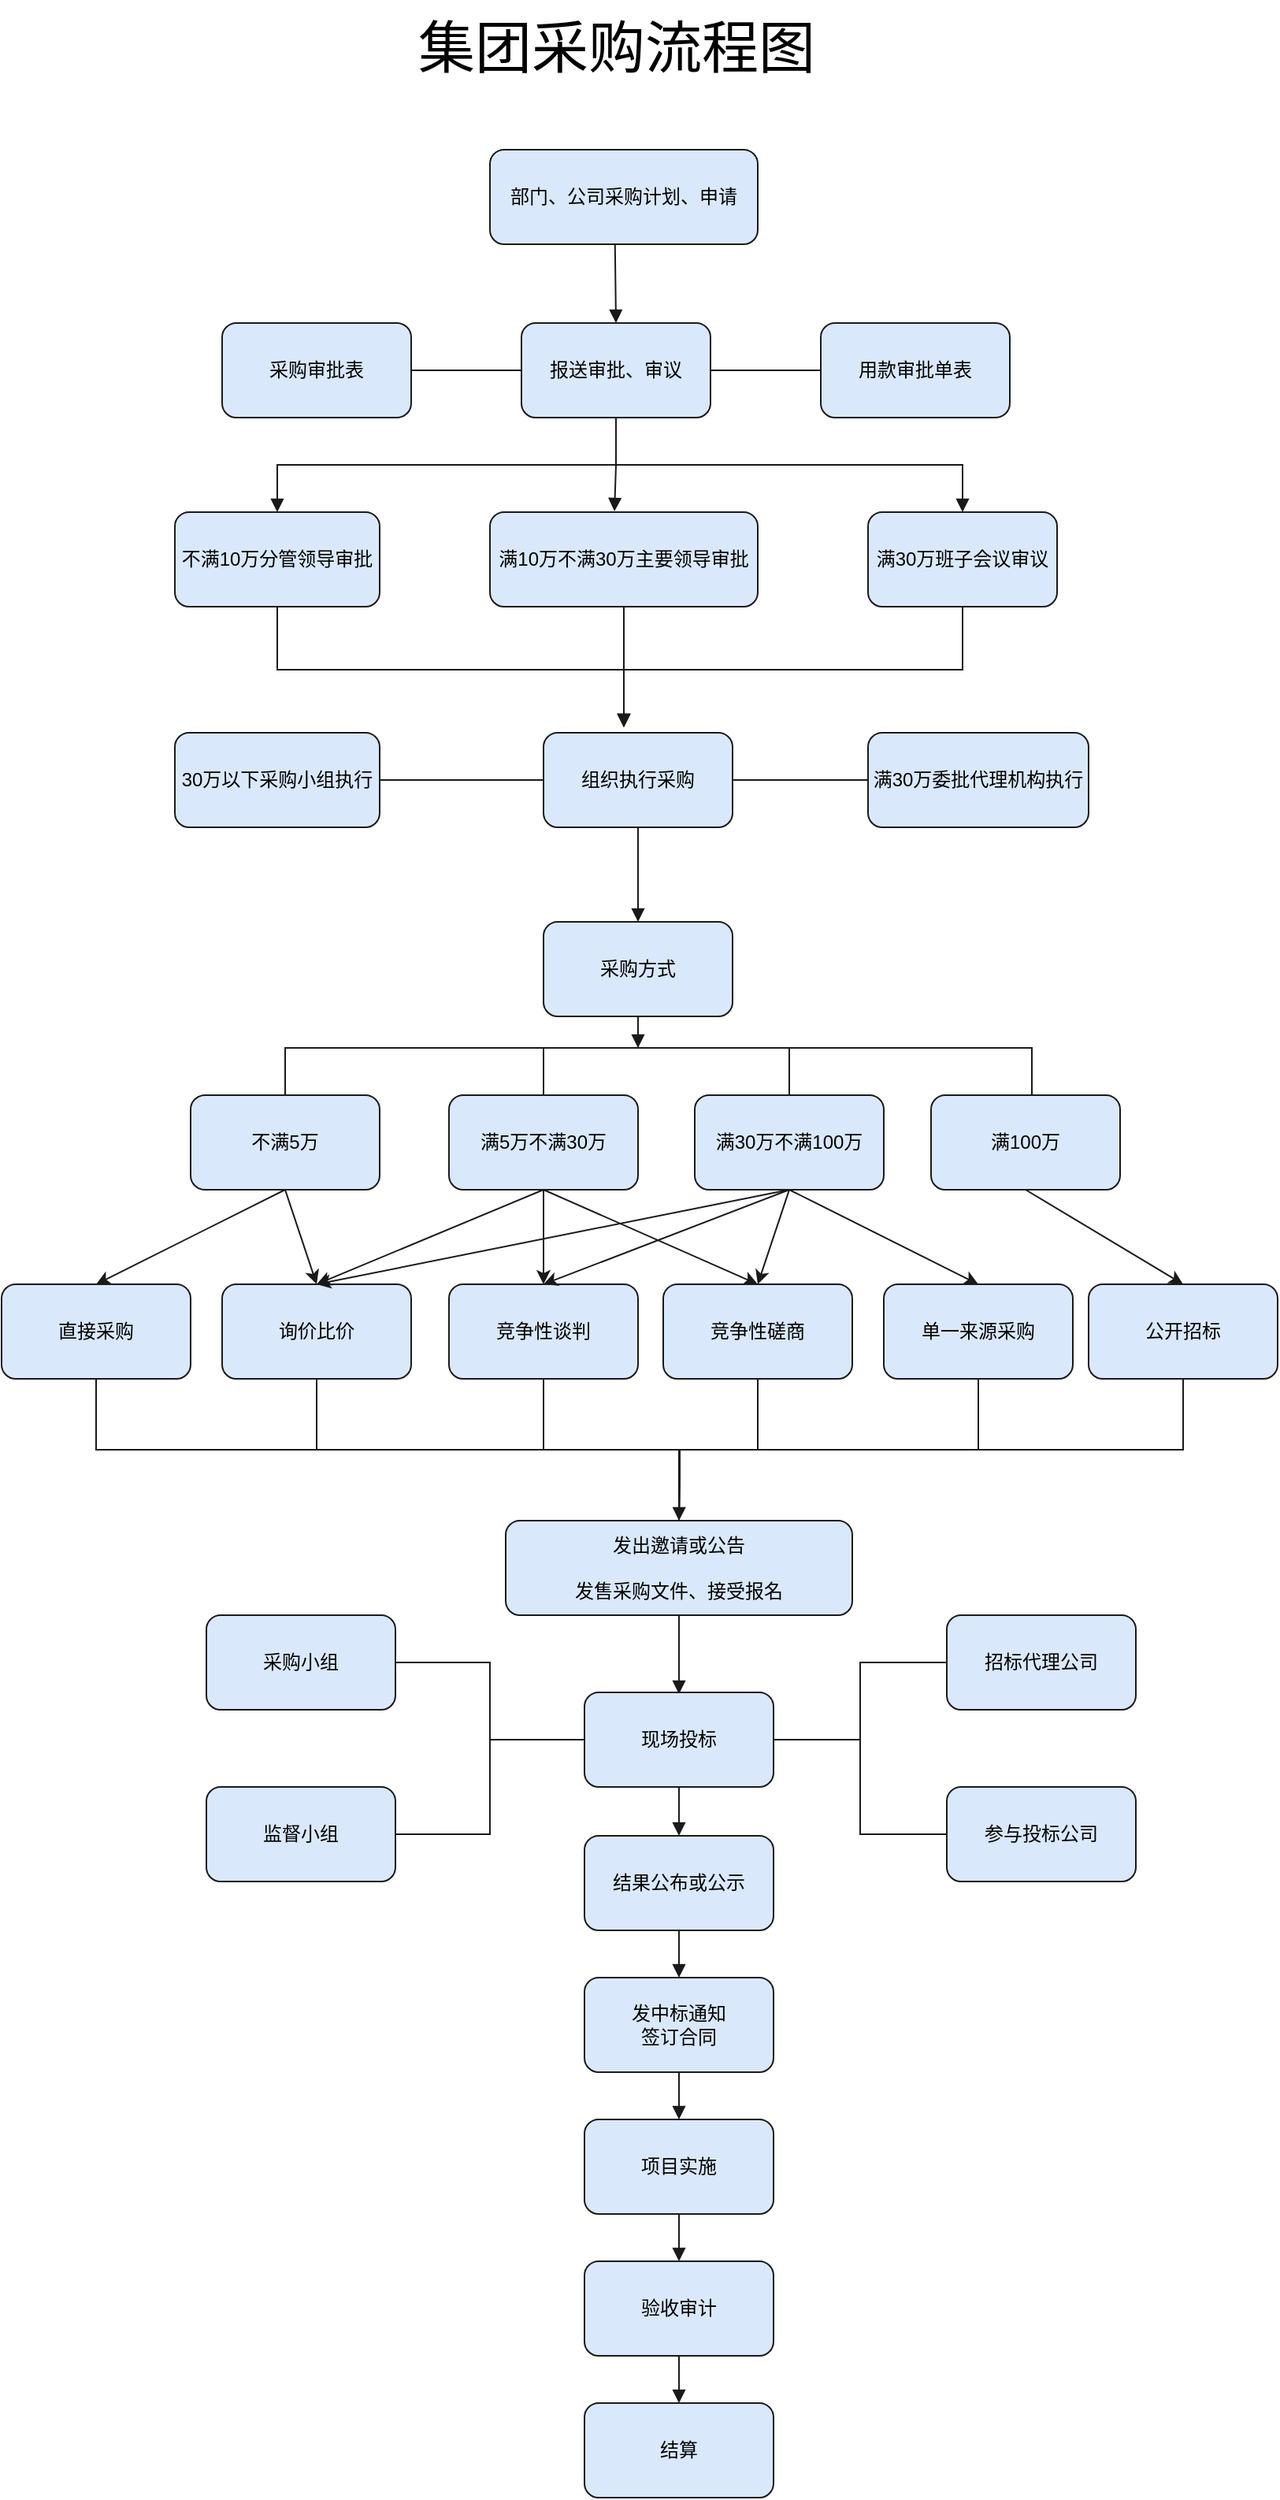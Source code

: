 <mxfile version="20.5.3" type="github">
  <diagram id="T3blW-LhDLURtOs-l3T_" name="第 1 页">
    <mxGraphModel dx="1426" dy="826" grid="1" gridSize="10" guides="1" tooltips="1" connect="1" arrows="1" fold="1" page="1" pageScale="1" pageWidth="827" pageHeight="1169" math="0" shadow="0">
      <root>
        <mxCell id="0" />
        <mxCell id="1" parent="0" />
        <mxCell id="5AFHOJudG9bfwEePMLhu-1" value="部门、公司采购计划、申请" style="rounded=1;whiteSpace=wrap;html=1;fillColor=#dae8fc;strokeColor=#1A1A1A;" vertex="1" parent="1">
          <mxGeometry x="320" y="130" width="170" height="60" as="geometry" />
        </mxCell>
        <mxCell id="5AFHOJudG9bfwEePMLhu-2" value="" style="endArrow=block;html=1;rounded=0;exitX=0.467;exitY=1;exitDx=0;exitDy=0;exitPerimeter=0;entryX=0.5;entryY=0;entryDx=0;entryDy=0;endFill=1;fillColor=#dae8fc;strokeColor=#1A1A1A;" edge="1" parent="1" source="5AFHOJudG9bfwEePMLhu-1" target="5AFHOJudG9bfwEePMLhu-4">
          <mxGeometry width="50" height="50" relative="1" as="geometry">
            <mxPoint x="400" y="200" as="sourcePoint" />
            <mxPoint x="400.033" y="210" as="targetPoint" />
          </mxGeometry>
        </mxCell>
        <mxCell id="5AFHOJudG9bfwEePMLhu-10" style="edgeStyle=orthogonalEdgeStyle;rounded=0;orthogonalLoop=1;jettySize=auto;html=1;exitX=1;exitY=0.5;exitDx=0;exitDy=0;entryX=0;entryY=0.5;entryDx=0;entryDy=0;endArrow=none;endFill=0;fillColor=#dae8fc;strokeColor=#1A1A1A;" edge="1" parent="1" source="5AFHOJudG9bfwEePMLhu-4" target="5AFHOJudG9bfwEePMLhu-6">
          <mxGeometry relative="1" as="geometry" />
        </mxCell>
        <mxCell id="5AFHOJudG9bfwEePMLhu-15" style="edgeStyle=orthogonalEdgeStyle;rounded=0;orthogonalLoop=1;jettySize=auto;html=1;exitX=0.5;exitY=1;exitDx=0;exitDy=0;entryX=0.5;entryY=0;entryDx=0;entryDy=0;endArrow=block;endFill=1;fillColor=#dae8fc;strokeColor=#1A1A1A;" edge="1" parent="1" source="5AFHOJudG9bfwEePMLhu-4" target="5AFHOJudG9bfwEePMLhu-12">
          <mxGeometry relative="1" as="geometry" />
        </mxCell>
        <mxCell id="5AFHOJudG9bfwEePMLhu-16" style="edgeStyle=orthogonalEdgeStyle;rounded=0;orthogonalLoop=1;jettySize=auto;html=1;exitX=0.5;exitY=1;exitDx=0;exitDy=0;entryX=0.465;entryY=-0.008;entryDx=0;entryDy=0;entryPerimeter=0;endArrow=block;endFill=1;fillColor=#dae8fc;strokeColor=#1A1A1A;" edge="1" parent="1" source="5AFHOJudG9bfwEePMLhu-4" target="5AFHOJudG9bfwEePMLhu-11">
          <mxGeometry relative="1" as="geometry" />
        </mxCell>
        <mxCell id="5AFHOJudG9bfwEePMLhu-17" style="edgeStyle=orthogonalEdgeStyle;rounded=0;orthogonalLoop=1;jettySize=auto;html=1;exitX=0.5;exitY=1;exitDx=0;exitDy=0;entryX=0.5;entryY=0;entryDx=0;entryDy=0;endArrow=block;endFill=1;fillColor=#dae8fc;strokeColor=#1A1A1A;" edge="1" parent="1" source="5AFHOJudG9bfwEePMLhu-4" target="5AFHOJudG9bfwEePMLhu-13">
          <mxGeometry relative="1" as="geometry" />
        </mxCell>
        <mxCell id="5AFHOJudG9bfwEePMLhu-4" value="报送审批、审议" style="rounded=1;whiteSpace=wrap;html=1;fillColor=#dae8fc;strokeColor=#1A1A1A;" vertex="1" parent="1">
          <mxGeometry x="340" y="240" width="120" height="60" as="geometry" />
        </mxCell>
        <mxCell id="5AFHOJudG9bfwEePMLhu-9" style="edgeStyle=orthogonalEdgeStyle;rounded=0;orthogonalLoop=1;jettySize=auto;html=1;exitX=1;exitY=0.5;exitDx=0;exitDy=0;entryX=0;entryY=0.5;entryDx=0;entryDy=0;endArrow=none;endFill=0;fillColor=#dae8fc;strokeColor=#1A1A1A;" edge="1" parent="1" source="5AFHOJudG9bfwEePMLhu-5" target="5AFHOJudG9bfwEePMLhu-4">
          <mxGeometry relative="1" as="geometry" />
        </mxCell>
        <mxCell id="5AFHOJudG9bfwEePMLhu-5" value="采购审批表" style="rounded=1;whiteSpace=wrap;html=1;fillColor=#dae8fc;strokeColor=#1A1A1A;" vertex="1" parent="1">
          <mxGeometry x="150" y="240" width="120" height="60" as="geometry" />
        </mxCell>
        <mxCell id="5AFHOJudG9bfwEePMLhu-6" value="用款审批单表" style="rounded=1;whiteSpace=wrap;html=1;fillColor=#dae8fc;strokeColor=#1A1A1A;" vertex="1" parent="1">
          <mxGeometry x="530" y="240" width="120" height="60" as="geometry" />
        </mxCell>
        <mxCell id="5AFHOJudG9bfwEePMLhu-22" style="edgeStyle=orthogonalEdgeStyle;rounded=0;orthogonalLoop=1;jettySize=auto;html=1;exitX=0.5;exitY=1;exitDx=0;exitDy=0;entryX=0.425;entryY=-0.058;entryDx=0;entryDy=0;entryPerimeter=0;endArrow=block;endFill=1;fillColor=#dae8fc;strokeColor=#1A1A1A;" edge="1" parent="1" source="5AFHOJudG9bfwEePMLhu-11" target="5AFHOJudG9bfwEePMLhu-18">
          <mxGeometry relative="1" as="geometry" />
        </mxCell>
        <mxCell id="5AFHOJudG9bfwEePMLhu-11" value="满10万不满30万主要领导审批" style="rounded=1;whiteSpace=wrap;html=1;fillColor=#dae8fc;strokeColor=#1A1A1A;" vertex="1" parent="1">
          <mxGeometry x="320" y="360" width="170" height="60" as="geometry" />
        </mxCell>
        <mxCell id="5AFHOJudG9bfwEePMLhu-23" style="edgeStyle=orthogonalEdgeStyle;rounded=0;orthogonalLoop=1;jettySize=auto;html=1;exitX=0.5;exitY=1;exitDx=0;exitDy=0;entryX=0.425;entryY=-0.058;entryDx=0;entryDy=0;entryPerimeter=0;endArrow=block;endFill=1;fillColor=#dae8fc;strokeColor=#1A1A1A;" edge="1" parent="1" source="5AFHOJudG9bfwEePMLhu-12" target="5AFHOJudG9bfwEePMLhu-18">
          <mxGeometry relative="1" as="geometry" />
        </mxCell>
        <mxCell id="5AFHOJudG9bfwEePMLhu-12" value="不满10万分管领导审批" style="rounded=1;whiteSpace=wrap;html=1;fillColor=#dae8fc;strokeColor=#1A1A1A;" vertex="1" parent="1">
          <mxGeometry x="120" y="360" width="130" height="60" as="geometry" />
        </mxCell>
        <mxCell id="5AFHOJudG9bfwEePMLhu-24" style="edgeStyle=orthogonalEdgeStyle;rounded=0;orthogonalLoop=1;jettySize=auto;html=1;exitX=0.5;exitY=1;exitDx=0;exitDy=0;entryX=0.425;entryY=-0.058;entryDx=0;entryDy=0;entryPerimeter=0;endArrow=block;endFill=1;fillColor=#dae8fc;strokeColor=#1A1A1A;" edge="1" parent="1" source="5AFHOJudG9bfwEePMLhu-13" target="5AFHOJudG9bfwEePMLhu-18">
          <mxGeometry relative="1" as="geometry" />
        </mxCell>
        <mxCell id="5AFHOJudG9bfwEePMLhu-13" value="满30万班子会议审议" style="rounded=1;whiteSpace=wrap;html=1;fillColor=#dae8fc;strokeColor=#1A1A1A;" vertex="1" parent="1">
          <mxGeometry x="560" y="360" width="120" height="60" as="geometry" />
        </mxCell>
        <mxCell id="5AFHOJudG9bfwEePMLhu-28" style="edgeStyle=orthogonalEdgeStyle;rounded=0;orthogonalLoop=1;jettySize=auto;html=1;exitX=1;exitY=0.5;exitDx=0;exitDy=0;entryX=0;entryY=0.5;entryDx=0;entryDy=0;endArrow=none;endFill=0;fillColor=#dae8fc;strokeColor=#1A1A1A;" edge="1" parent="1" source="5AFHOJudG9bfwEePMLhu-18" target="5AFHOJudG9bfwEePMLhu-20">
          <mxGeometry relative="1" as="geometry" />
        </mxCell>
        <mxCell id="5AFHOJudG9bfwEePMLhu-30" style="edgeStyle=orthogonalEdgeStyle;rounded=0;orthogonalLoop=1;jettySize=auto;html=1;exitX=0.5;exitY=1;exitDx=0;exitDy=0;endArrow=block;endFill=1;fillColor=#dae8fc;strokeColor=#1A1A1A;" edge="1" parent="1" source="5AFHOJudG9bfwEePMLhu-18" target="5AFHOJudG9bfwEePMLhu-29">
          <mxGeometry relative="1" as="geometry" />
        </mxCell>
        <mxCell id="5AFHOJudG9bfwEePMLhu-18" value="组织执行采购" style="rounded=1;whiteSpace=wrap;html=1;fillColor=#dae8fc;strokeColor=#1A1A1A;" vertex="1" parent="1">
          <mxGeometry x="354" y="500" width="120" height="60" as="geometry" />
        </mxCell>
        <mxCell id="5AFHOJudG9bfwEePMLhu-27" style="edgeStyle=orthogonalEdgeStyle;rounded=0;orthogonalLoop=1;jettySize=auto;html=1;exitX=1;exitY=0.5;exitDx=0;exitDy=0;entryX=0;entryY=0.5;entryDx=0;entryDy=0;endArrow=none;endFill=0;fillColor=#dae8fc;strokeColor=#1A1A1A;" edge="1" parent="1" source="5AFHOJudG9bfwEePMLhu-19" target="5AFHOJudG9bfwEePMLhu-18">
          <mxGeometry relative="1" as="geometry" />
        </mxCell>
        <mxCell id="5AFHOJudG9bfwEePMLhu-19" value="30万以下采购小组执行" style="rounded=1;whiteSpace=wrap;html=1;fillColor=#dae8fc;strokeColor=#1A1A1A;" vertex="1" parent="1">
          <mxGeometry x="120" y="500" width="130" height="60" as="geometry" />
        </mxCell>
        <mxCell id="5AFHOJudG9bfwEePMLhu-20" value="满30万委批代理机构执行" style="rounded=1;whiteSpace=wrap;html=1;fillColor=#dae8fc;strokeColor=#1A1A1A;" vertex="1" parent="1">
          <mxGeometry x="560" y="500" width="140" height="60" as="geometry" />
        </mxCell>
        <mxCell id="5AFHOJudG9bfwEePMLhu-35" style="edgeStyle=orthogonalEdgeStyle;rounded=0;orthogonalLoop=1;jettySize=auto;html=1;exitX=0.5;exitY=1;exitDx=0;exitDy=0;endArrow=block;endFill=1;fillColor=#dae8fc;strokeColor=#1A1A1A;" edge="1" parent="1" source="5AFHOJudG9bfwEePMLhu-29">
          <mxGeometry relative="1" as="geometry">
            <mxPoint x="414" y="700" as="targetPoint" />
          </mxGeometry>
        </mxCell>
        <mxCell id="5AFHOJudG9bfwEePMLhu-29" value="采购方式" style="rounded=1;whiteSpace=wrap;html=1;fillColor=#dae8fc;strokeColor=#1A1A1A;" vertex="1" parent="1">
          <mxGeometry x="354" y="620" width="120" height="60" as="geometry" />
        </mxCell>
        <mxCell id="5AFHOJudG9bfwEePMLhu-36" style="edgeStyle=orthogonalEdgeStyle;rounded=0;orthogonalLoop=1;jettySize=auto;html=1;exitX=0.5;exitY=0;exitDx=0;exitDy=0;endArrow=none;endFill=0;entryX=0.5;entryY=1;entryDx=0;entryDy=0;fillColor=#dae8fc;strokeColor=#1A1A1A;" edge="1" parent="1" source="5AFHOJudG9bfwEePMLhu-31" target="5AFHOJudG9bfwEePMLhu-29">
          <mxGeometry relative="1" as="geometry">
            <mxPoint x="420" y="680" as="targetPoint" />
            <Array as="points">
              <mxPoint x="190" y="700" />
              <mxPoint x="414" y="700" />
            </Array>
          </mxGeometry>
        </mxCell>
        <mxCell id="5AFHOJudG9bfwEePMLhu-31" value="不满5万" style="rounded=1;whiteSpace=wrap;html=1;fillColor=#dae8fc;strokeColor=#1A1A1A;" vertex="1" parent="1">
          <mxGeometry x="130" y="730" width="120" height="60" as="geometry" />
        </mxCell>
        <mxCell id="5AFHOJudG9bfwEePMLhu-37" style="edgeStyle=orthogonalEdgeStyle;rounded=0;orthogonalLoop=1;jettySize=auto;html=1;exitX=0.5;exitY=0;exitDx=0;exitDy=0;endArrow=none;endFill=0;fillColor=#dae8fc;strokeColor=#1A1A1A;" edge="1" parent="1" source="5AFHOJudG9bfwEePMLhu-32">
          <mxGeometry relative="1" as="geometry">
            <mxPoint x="420" y="700" as="targetPoint" />
            <Array as="points">
              <mxPoint x="354" y="700" />
            </Array>
          </mxGeometry>
        </mxCell>
        <mxCell id="5AFHOJudG9bfwEePMLhu-32" value="满5万不满30万" style="rounded=1;whiteSpace=wrap;html=1;fillColor=#dae8fc;strokeColor=#1A1A1A;" vertex="1" parent="1">
          <mxGeometry x="294" y="730" width="120" height="60" as="geometry" />
        </mxCell>
        <mxCell id="5AFHOJudG9bfwEePMLhu-39" style="edgeStyle=orthogonalEdgeStyle;rounded=0;orthogonalLoop=1;jettySize=auto;html=1;exitX=0.5;exitY=0;exitDx=0;exitDy=0;endArrow=none;endFill=0;entryX=0.5;entryY=1;entryDx=0;entryDy=0;fillColor=#dae8fc;strokeColor=#1A1A1A;" edge="1" parent="1" source="5AFHOJudG9bfwEePMLhu-33" target="5AFHOJudG9bfwEePMLhu-29">
          <mxGeometry relative="1" as="geometry">
            <mxPoint x="420" y="690" as="targetPoint" />
            <Array as="points">
              <mxPoint x="510" y="700" />
              <mxPoint x="414" y="700" />
            </Array>
          </mxGeometry>
        </mxCell>
        <mxCell id="5AFHOJudG9bfwEePMLhu-33" value="满30万不满100万" style="rounded=1;whiteSpace=wrap;html=1;fillColor=#dae8fc;strokeColor=#1A1A1A;" vertex="1" parent="1">
          <mxGeometry x="450" y="730" width="120" height="60" as="geometry" />
        </mxCell>
        <mxCell id="5AFHOJudG9bfwEePMLhu-40" style="edgeStyle=orthogonalEdgeStyle;rounded=0;orthogonalLoop=1;jettySize=auto;html=1;exitX=0.5;exitY=0;exitDx=0;exitDy=0;endArrow=none;endFill=0;fillColor=#dae8fc;strokeColor=#1A1A1A;" edge="1" parent="1">
          <mxGeometry relative="1" as="geometry">
            <mxPoint x="414" y="680" as="targetPoint" />
            <mxPoint x="664" y="730" as="sourcePoint" />
            <Array as="points">
              <mxPoint x="664" y="700" />
              <mxPoint x="414" y="700" />
            </Array>
          </mxGeometry>
        </mxCell>
        <mxCell id="5AFHOJudG9bfwEePMLhu-34" value="满100万" style="rounded=1;whiteSpace=wrap;html=1;fillColor=#dae8fc;strokeColor=#1A1A1A;" vertex="1" parent="1">
          <mxGeometry x="600" y="730" width="120" height="60" as="geometry" />
        </mxCell>
        <mxCell id="5AFHOJudG9bfwEePMLhu-49" style="edgeStyle=orthogonalEdgeStyle;rounded=0;orthogonalLoop=1;jettySize=auto;html=1;exitX=0.5;exitY=1;exitDx=0;exitDy=0;endArrow=none;endFill=0;fillColor=#dae8fc;strokeColor=#1A1A1A;" edge="1" parent="1" source="5AFHOJudG9bfwEePMLhu-42" target="5AFHOJudG9bfwEePMLhu-48">
          <mxGeometry relative="1" as="geometry" />
        </mxCell>
        <mxCell id="5AFHOJudG9bfwEePMLhu-42" value="直接采购" style="rounded=1;whiteSpace=wrap;html=1;strokeColor=#1A1A1A;fillColor=#dae8fc;" vertex="1" parent="1">
          <mxGeometry x="10" y="850" width="120" height="60" as="geometry" />
        </mxCell>
        <mxCell id="5AFHOJudG9bfwEePMLhu-50" style="edgeStyle=orthogonalEdgeStyle;rounded=0;orthogonalLoop=1;jettySize=auto;html=1;exitX=0.5;exitY=1;exitDx=0;exitDy=0;endArrow=none;endFill=0;fillColor=#dae8fc;strokeColor=#1A1A1A;" edge="1" parent="1" source="5AFHOJudG9bfwEePMLhu-43">
          <mxGeometry relative="1" as="geometry">
            <mxPoint x="440" y="1000" as="targetPoint" />
          </mxGeometry>
        </mxCell>
        <mxCell id="5AFHOJudG9bfwEePMLhu-43" value="询价比价" style="rounded=1;whiteSpace=wrap;html=1;fillColor=#dae8fc;strokeColor=#1A1A1A;" vertex="1" parent="1">
          <mxGeometry x="150" y="850" width="120" height="60" as="geometry" />
        </mxCell>
        <mxCell id="5AFHOJudG9bfwEePMLhu-51" style="edgeStyle=orthogonalEdgeStyle;rounded=0;orthogonalLoop=1;jettySize=auto;html=1;exitX=0.5;exitY=1;exitDx=0;exitDy=0;endArrow=none;endFill=0;fillColor=#dae8fc;strokeColor=#1A1A1A;" edge="1" parent="1" source="5AFHOJudG9bfwEePMLhu-44">
          <mxGeometry relative="1" as="geometry">
            <mxPoint x="440" y="1000" as="targetPoint" />
          </mxGeometry>
        </mxCell>
        <mxCell id="5AFHOJudG9bfwEePMLhu-44" value="竞争性谈判" style="rounded=1;whiteSpace=wrap;html=1;fillColor=#dae8fc;strokeColor=#1A1A1A;" vertex="1" parent="1">
          <mxGeometry x="294" y="850" width="120" height="60" as="geometry" />
        </mxCell>
        <mxCell id="5AFHOJudG9bfwEePMLhu-52" style="edgeStyle=orthogonalEdgeStyle;rounded=0;orthogonalLoop=1;jettySize=auto;html=1;exitX=0.5;exitY=1;exitDx=0;exitDy=0;entryX=0.5;entryY=0;entryDx=0;entryDy=0;endArrow=none;endFill=0;fillColor=#dae8fc;strokeColor=#1A1A1A;" edge="1" parent="1" source="5AFHOJudG9bfwEePMLhu-45" target="5AFHOJudG9bfwEePMLhu-48">
          <mxGeometry relative="1" as="geometry" />
        </mxCell>
        <mxCell id="5AFHOJudG9bfwEePMLhu-45" value="竞争性磋商" style="rounded=1;whiteSpace=wrap;html=1;fillColor=#dae8fc;strokeColor=#1A1A1A;" vertex="1" parent="1">
          <mxGeometry x="430" y="850" width="120" height="60" as="geometry" />
        </mxCell>
        <mxCell id="5AFHOJudG9bfwEePMLhu-53" style="edgeStyle=orthogonalEdgeStyle;rounded=0;orthogonalLoop=1;jettySize=auto;html=1;exitX=0.5;exitY=1;exitDx=0;exitDy=0;endArrow=none;endFill=0;fillColor=#dae8fc;strokeColor=#1A1A1A;" edge="1" parent="1" source="5AFHOJudG9bfwEePMLhu-46">
          <mxGeometry relative="1" as="geometry">
            <mxPoint x="440" y="1000" as="targetPoint" />
          </mxGeometry>
        </mxCell>
        <mxCell id="5AFHOJudG9bfwEePMLhu-46" value="单一来源采购" style="rounded=1;whiteSpace=wrap;html=1;fillColor=#dae8fc;strokeColor=#1A1A1A;" vertex="1" parent="1">
          <mxGeometry x="570" y="850" width="120" height="60" as="geometry" />
        </mxCell>
        <mxCell id="5AFHOJudG9bfwEePMLhu-54" style="edgeStyle=orthogonalEdgeStyle;rounded=0;orthogonalLoop=1;jettySize=auto;html=1;exitX=0.5;exitY=1;exitDx=0;exitDy=0;endArrow=block;endFill=1;fillColor=#dae8fc;strokeColor=#1A1A1A;" edge="1" parent="1" source="5AFHOJudG9bfwEePMLhu-47">
          <mxGeometry relative="1" as="geometry">
            <mxPoint x="440" y="1000" as="targetPoint" />
          </mxGeometry>
        </mxCell>
        <mxCell id="5AFHOJudG9bfwEePMLhu-47" value="公开招标" style="rounded=1;whiteSpace=wrap;html=1;strokeColor=#1A1A1A;fillColor=#dae8fc;" vertex="1" parent="1">
          <mxGeometry x="700" y="850" width="120" height="60" as="geometry" />
        </mxCell>
        <mxCell id="5AFHOJudG9bfwEePMLhu-72" style="edgeStyle=orthogonalEdgeStyle;rounded=0;orthogonalLoop=1;jettySize=auto;html=1;exitX=0.5;exitY=1;exitDx=0;exitDy=0;endArrow=block;endFill=1;fillColor=#dae8fc;strokeColor=#1A1A1A;" edge="1" parent="1" source="5AFHOJudG9bfwEePMLhu-48">
          <mxGeometry relative="1" as="geometry">
            <mxPoint x="440" y="1110" as="targetPoint" />
          </mxGeometry>
        </mxCell>
        <mxCell id="5AFHOJudG9bfwEePMLhu-48" value="发出邀请或公告&lt;br&gt;&lt;br&gt;发售采购文件、接受报名" style="rounded=1;whiteSpace=wrap;html=1;fillColor=#dae8fc;strokeColor=#1A1A1A;" vertex="1" parent="1">
          <mxGeometry x="330" y="1000" width="220" height="60" as="geometry" />
        </mxCell>
        <mxCell id="5AFHOJudG9bfwEePMLhu-62" value="" style="endArrow=classic;html=1;rounded=0;entryX=0.5;entryY=0;entryDx=0;entryDy=0;exitX=0.5;exitY=1;exitDx=0;exitDy=0;fillColor=#dae8fc;strokeColor=#1A1A1A;" edge="1" parent="1" source="5AFHOJudG9bfwEePMLhu-31" target="5AFHOJudG9bfwEePMLhu-42">
          <mxGeometry width="50" height="50" relative="1" as="geometry">
            <mxPoint x="260" y="730" as="sourcePoint" />
            <mxPoint x="310" y="680" as="targetPoint" />
          </mxGeometry>
        </mxCell>
        <mxCell id="5AFHOJudG9bfwEePMLhu-63" value="" style="endArrow=classic;html=1;rounded=0;entryX=0.5;entryY=0;entryDx=0;entryDy=0;exitX=0.5;exitY=1;exitDx=0;exitDy=0;fillColor=#dae8fc;strokeColor=#1A1A1A;" edge="1" parent="1" source="5AFHOJudG9bfwEePMLhu-31" target="5AFHOJudG9bfwEePMLhu-43">
          <mxGeometry width="50" height="50" relative="1" as="geometry">
            <mxPoint x="260" y="730" as="sourcePoint" />
            <mxPoint x="310" y="680" as="targetPoint" />
          </mxGeometry>
        </mxCell>
        <mxCell id="5AFHOJudG9bfwEePMLhu-64" value="" style="endArrow=classic;html=1;rounded=0;entryX=0.5;entryY=0;entryDx=0;entryDy=0;exitX=0.5;exitY=1;exitDx=0;exitDy=0;fillColor=#dae8fc;strokeColor=#1A1A1A;" edge="1" parent="1" source="5AFHOJudG9bfwEePMLhu-32" target="5AFHOJudG9bfwEePMLhu-43">
          <mxGeometry width="50" height="50" relative="1" as="geometry">
            <mxPoint x="260" y="730" as="sourcePoint" />
            <mxPoint x="310" y="680" as="targetPoint" />
          </mxGeometry>
        </mxCell>
        <mxCell id="5AFHOJudG9bfwEePMLhu-65" value="" style="endArrow=classic;html=1;rounded=0;entryX=0.5;entryY=0;entryDx=0;entryDy=0;exitX=0.5;exitY=1;exitDx=0;exitDy=0;fillColor=#dae8fc;strokeColor=#1A1A1A;" edge="1" parent="1" source="5AFHOJudG9bfwEePMLhu-32" target="5AFHOJudG9bfwEePMLhu-44">
          <mxGeometry width="50" height="50" relative="1" as="geometry">
            <mxPoint x="260" y="730" as="sourcePoint" />
            <mxPoint x="310" y="680" as="targetPoint" />
          </mxGeometry>
        </mxCell>
        <mxCell id="5AFHOJudG9bfwEePMLhu-66" value="" style="endArrow=classic;html=1;rounded=0;entryX=0.5;entryY=0;entryDx=0;entryDy=0;exitX=0.5;exitY=1;exitDx=0;exitDy=0;fillColor=#dae8fc;strokeColor=#1A1A1A;" edge="1" parent="1" source="5AFHOJudG9bfwEePMLhu-32" target="5AFHOJudG9bfwEePMLhu-45">
          <mxGeometry width="50" height="50" relative="1" as="geometry">
            <mxPoint x="260" y="730" as="sourcePoint" />
            <mxPoint x="310" y="680" as="targetPoint" />
          </mxGeometry>
        </mxCell>
        <mxCell id="5AFHOJudG9bfwEePMLhu-67" value="" style="endArrow=classic;html=1;rounded=0;exitX=0.5;exitY=1;exitDx=0;exitDy=0;fillColor=#dae8fc;strokeColor=#1A1A1A;" edge="1" parent="1" source="5AFHOJudG9bfwEePMLhu-33">
          <mxGeometry width="50" height="50" relative="1" as="geometry">
            <mxPoint x="260" y="730" as="sourcePoint" />
            <mxPoint x="210" y="850" as="targetPoint" />
          </mxGeometry>
        </mxCell>
        <mxCell id="5AFHOJudG9bfwEePMLhu-68" value="" style="endArrow=classic;html=1;rounded=0;entryX=0.5;entryY=0;entryDx=0;entryDy=0;exitX=0.5;exitY=1;exitDx=0;exitDy=0;fillColor=#dae8fc;strokeColor=#1A1A1A;" edge="1" parent="1" source="5AFHOJudG9bfwEePMLhu-33" target="5AFHOJudG9bfwEePMLhu-44">
          <mxGeometry width="50" height="50" relative="1" as="geometry">
            <mxPoint x="260" y="730" as="sourcePoint" />
            <mxPoint x="310" y="680" as="targetPoint" />
          </mxGeometry>
        </mxCell>
        <mxCell id="5AFHOJudG9bfwEePMLhu-69" value="" style="endArrow=classic;html=1;rounded=0;entryX=0.5;entryY=0;entryDx=0;entryDy=0;exitX=0.5;exitY=1;exitDx=0;exitDy=0;fillColor=#dae8fc;strokeColor=#1A1A1A;" edge="1" parent="1" source="5AFHOJudG9bfwEePMLhu-33" target="5AFHOJudG9bfwEePMLhu-45">
          <mxGeometry width="50" height="50" relative="1" as="geometry">
            <mxPoint x="260" y="730" as="sourcePoint" />
            <mxPoint x="310" y="680" as="targetPoint" />
          </mxGeometry>
        </mxCell>
        <mxCell id="5AFHOJudG9bfwEePMLhu-70" value="" style="endArrow=classic;html=1;rounded=0;entryX=0.5;entryY=0;entryDx=0;entryDy=0;exitX=0.5;exitY=1;exitDx=0;exitDy=0;fillColor=#dae8fc;strokeColor=#1A1A1A;" edge="1" parent="1" source="5AFHOJudG9bfwEePMLhu-33" target="5AFHOJudG9bfwEePMLhu-46">
          <mxGeometry width="50" height="50" relative="1" as="geometry">
            <mxPoint x="260" y="730" as="sourcePoint" />
            <mxPoint x="310" y="680" as="targetPoint" />
          </mxGeometry>
        </mxCell>
        <mxCell id="5AFHOJudG9bfwEePMLhu-71" value="" style="endArrow=classic;html=1;rounded=0;entryX=0.5;entryY=0;entryDx=0;entryDy=0;exitX=0.5;exitY=1;exitDx=0;exitDy=0;fillColor=#dae8fc;strokeColor=#1A1A1A;" edge="1" parent="1" source="5AFHOJudG9bfwEePMLhu-34" target="5AFHOJudG9bfwEePMLhu-47">
          <mxGeometry width="50" height="50" relative="1" as="geometry">
            <mxPoint x="260" y="730" as="sourcePoint" />
            <mxPoint x="310" y="680" as="targetPoint" />
          </mxGeometry>
        </mxCell>
        <mxCell id="5AFHOJudG9bfwEePMLhu-74" style="edgeStyle=orthogonalEdgeStyle;rounded=0;orthogonalLoop=1;jettySize=auto;html=1;exitX=0.5;exitY=1;exitDx=0;exitDy=0;endArrow=block;endFill=1;fillColor=#dae8fc;strokeColor=#1A1A1A;" edge="1" parent="1" source="5AFHOJudG9bfwEePMLhu-73">
          <mxGeometry relative="1" as="geometry">
            <mxPoint x="440" y="1200" as="targetPoint" />
          </mxGeometry>
        </mxCell>
        <mxCell id="5AFHOJudG9bfwEePMLhu-89" style="edgeStyle=orthogonalEdgeStyle;rounded=0;orthogonalLoop=1;jettySize=auto;html=1;exitX=0;exitY=0.5;exitDx=0;exitDy=0;entryX=1;entryY=0.5;entryDx=0;entryDy=0;endArrow=none;endFill=0;fillColor=#dae8fc;strokeColor=#1A1A1A;" edge="1" parent="1" source="5AFHOJudG9bfwEePMLhu-73" target="5AFHOJudG9bfwEePMLhu-85">
          <mxGeometry relative="1" as="geometry" />
        </mxCell>
        <mxCell id="5AFHOJudG9bfwEePMLhu-90" style="edgeStyle=orthogonalEdgeStyle;rounded=0;orthogonalLoop=1;jettySize=auto;html=1;exitX=0;exitY=0.5;exitDx=0;exitDy=0;entryX=1;entryY=0.5;entryDx=0;entryDy=0;endArrow=none;endFill=0;fillColor=#dae8fc;strokeColor=#1A1A1A;" edge="1" parent="1" source="5AFHOJudG9bfwEePMLhu-73" target="5AFHOJudG9bfwEePMLhu-86">
          <mxGeometry relative="1" as="geometry" />
        </mxCell>
        <mxCell id="5AFHOJudG9bfwEePMLhu-92" style="edgeStyle=orthogonalEdgeStyle;rounded=0;orthogonalLoop=1;jettySize=auto;html=1;exitX=1;exitY=0.5;exitDx=0;exitDy=0;entryX=0;entryY=0.5;entryDx=0;entryDy=0;endArrow=none;endFill=0;fillColor=#dae8fc;strokeColor=#1A1A1A;" edge="1" parent="1" source="5AFHOJudG9bfwEePMLhu-73" target="5AFHOJudG9bfwEePMLhu-87">
          <mxGeometry relative="1" as="geometry" />
        </mxCell>
        <mxCell id="5AFHOJudG9bfwEePMLhu-93" style="edgeStyle=orthogonalEdgeStyle;rounded=0;orthogonalLoop=1;jettySize=auto;html=1;exitX=1;exitY=0.5;exitDx=0;exitDy=0;entryX=0;entryY=0.5;entryDx=0;entryDy=0;endArrow=none;endFill=0;fillColor=#dae8fc;strokeColor=#1A1A1A;" edge="1" parent="1" source="5AFHOJudG9bfwEePMLhu-73" target="5AFHOJudG9bfwEePMLhu-88">
          <mxGeometry relative="1" as="geometry" />
        </mxCell>
        <mxCell id="5AFHOJudG9bfwEePMLhu-73" value="现场投标" style="rounded=1;whiteSpace=wrap;html=1;fillColor=#dae8fc;strokeColor=#1A1A1A;" vertex="1" parent="1">
          <mxGeometry x="380" y="1109" width="120" height="60" as="geometry" />
        </mxCell>
        <mxCell id="5AFHOJudG9bfwEePMLhu-76" style="edgeStyle=orthogonalEdgeStyle;rounded=0;orthogonalLoop=1;jettySize=auto;html=1;exitX=0.5;exitY=1;exitDx=0;exitDy=0;endArrow=block;endFill=1;fillColor=#dae8fc;strokeColor=#1A1A1A;" edge="1" parent="1" source="5AFHOJudG9bfwEePMLhu-75">
          <mxGeometry relative="1" as="geometry">
            <mxPoint x="440" y="1290" as="targetPoint" />
          </mxGeometry>
        </mxCell>
        <mxCell id="5AFHOJudG9bfwEePMLhu-75" value="结果公布或公示" style="rounded=1;whiteSpace=wrap;html=1;fillColor=#dae8fc;strokeColor=#1A1A1A;" vertex="1" parent="1">
          <mxGeometry x="380" y="1200" width="120" height="60" as="geometry" />
        </mxCell>
        <mxCell id="5AFHOJudG9bfwEePMLhu-77" style="edgeStyle=orthogonalEdgeStyle;rounded=0;orthogonalLoop=1;jettySize=auto;html=1;exitX=0.5;exitY=1;exitDx=0;exitDy=0;endArrow=block;endFill=1;fillColor=#dae8fc;strokeColor=#1A1A1A;" edge="1" parent="1" source="5AFHOJudG9bfwEePMLhu-78">
          <mxGeometry relative="1" as="geometry">
            <mxPoint x="440" y="1380" as="targetPoint" />
          </mxGeometry>
        </mxCell>
        <mxCell id="5AFHOJudG9bfwEePMLhu-78" value="发中标通知&lt;br&gt;签订合同" style="rounded=1;whiteSpace=wrap;html=1;fillColor=#dae8fc;strokeColor=#1A1A1A;" vertex="1" parent="1">
          <mxGeometry x="380" y="1290" width="120" height="60" as="geometry" />
        </mxCell>
        <mxCell id="5AFHOJudG9bfwEePMLhu-79" style="edgeStyle=orthogonalEdgeStyle;rounded=0;orthogonalLoop=1;jettySize=auto;html=1;exitX=0.5;exitY=1;exitDx=0;exitDy=0;endArrow=block;endFill=1;fillColor=#dae8fc;strokeColor=#1A1A1A;" edge="1" parent="1" source="5AFHOJudG9bfwEePMLhu-80">
          <mxGeometry relative="1" as="geometry">
            <mxPoint x="440" y="1470" as="targetPoint" />
          </mxGeometry>
        </mxCell>
        <mxCell id="5AFHOJudG9bfwEePMLhu-80" value="项目实施" style="rounded=1;whiteSpace=wrap;html=1;fillColor=#dae8fc;strokeColor=#1A1A1A;" vertex="1" parent="1">
          <mxGeometry x="380" y="1380" width="120" height="60" as="geometry" />
        </mxCell>
        <mxCell id="5AFHOJudG9bfwEePMLhu-81" style="edgeStyle=orthogonalEdgeStyle;rounded=0;orthogonalLoop=1;jettySize=auto;html=1;exitX=0.5;exitY=1;exitDx=0;exitDy=0;endArrow=block;endFill=1;fillColor=#dae8fc;strokeColor=#1A1A1A;" edge="1" parent="1" source="5AFHOJudG9bfwEePMLhu-82">
          <mxGeometry relative="1" as="geometry">
            <mxPoint x="440" y="1560" as="targetPoint" />
          </mxGeometry>
        </mxCell>
        <mxCell id="5AFHOJudG9bfwEePMLhu-82" value="验收审计" style="rounded=1;whiteSpace=wrap;html=1;fillColor=#dae8fc;strokeColor=#1A1A1A;" vertex="1" parent="1">
          <mxGeometry x="380" y="1470" width="120" height="60" as="geometry" />
        </mxCell>
        <mxCell id="5AFHOJudG9bfwEePMLhu-84" value="结算" style="rounded=1;whiteSpace=wrap;html=1;fillColor=#dae8fc;strokeColor=#1A1A1A;" vertex="1" parent="1">
          <mxGeometry x="380" y="1560" width="120" height="60" as="geometry" />
        </mxCell>
        <mxCell id="5AFHOJudG9bfwEePMLhu-85" value="采购小组" style="rounded=1;whiteSpace=wrap;html=1;fillColor=#dae8fc;strokeColor=#1A1A1A;" vertex="1" parent="1">
          <mxGeometry x="140" y="1060" width="120" height="60" as="geometry" />
        </mxCell>
        <mxCell id="5AFHOJudG9bfwEePMLhu-86" value="监督小组" style="rounded=1;whiteSpace=wrap;html=1;fillColor=#dae8fc;strokeColor=#1A1A1A;" vertex="1" parent="1">
          <mxGeometry x="140" y="1169" width="120" height="60" as="geometry" />
        </mxCell>
        <mxCell id="5AFHOJudG9bfwEePMLhu-87" value="招标代理公司" style="rounded=1;whiteSpace=wrap;html=1;fillColor=#dae8fc;strokeColor=#1A1A1A;" vertex="1" parent="1">
          <mxGeometry x="610" y="1060" width="120" height="60" as="geometry" />
        </mxCell>
        <mxCell id="5AFHOJudG9bfwEePMLhu-88" value="参与投标公司" style="rounded=1;whiteSpace=wrap;html=1;fillColor=#dae8fc;strokeColor=#1A1A1A;" vertex="1" parent="1">
          <mxGeometry x="610" y="1169" width="120" height="60" as="geometry" />
        </mxCell>
        <mxCell id="5AFHOJudG9bfwEePMLhu-94" value="&lt;font style=&quot;font-size: 36px;&quot;&gt;集团采购流程图&lt;/font&gt;" style="text;html=1;resizable=0;autosize=1;align=center;verticalAlign=middle;points=[];fillColor=none;strokeColor=none;rounded=0;" vertex="1" parent="1">
          <mxGeometry x="260" y="35" width="280" height="60" as="geometry" />
        </mxCell>
      </root>
    </mxGraphModel>
  </diagram>
</mxfile>
